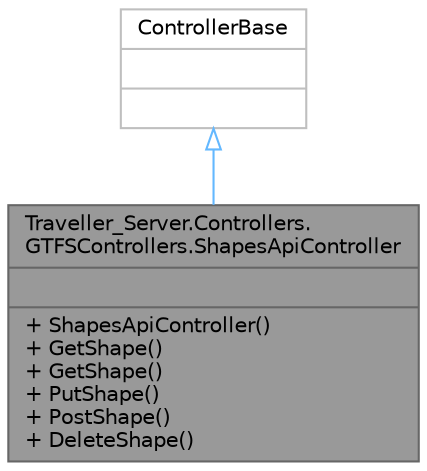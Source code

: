 digraph "Traveller_Server.Controllers.GTFSControllers.ShapesApiController"
{
 // LATEX_PDF_SIZE
  bgcolor="transparent";
  edge [fontname=Helvetica,fontsize=10,labelfontname=Helvetica,labelfontsize=10];
  node [fontname=Helvetica,fontsize=10,shape=box,height=0.2,width=0.4];
  Node1 [shape=record,label="{Traveller_Server.Controllers.\lGTFSControllers.ShapesApiController\n||+ ShapesApiController()\l+ GetShape()\l+ GetShape()\l+ PutShape()\l+ PostShape()\l+ DeleteShape()\l}",height=0.2,width=0.4,color="gray40", fillcolor="grey60", style="filled", fontcolor="black",tooltip="Automatically generated controller used in basic CRUD actions for Shapes."];
  Node2 -> Node1 [dir="back",color="steelblue1",style="solid",arrowtail="onormal"];
  Node2 [shape=record,label="{ControllerBase\n||}",height=0.2,width=0.4,color="grey75", fillcolor="white", style="filled",tooltip=" "];
}
